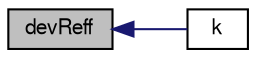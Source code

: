 digraph "devReff"
{
  bgcolor="transparent";
  edge [fontname="FreeSans",fontsize="10",labelfontname="FreeSans",labelfontsize="10"];
  node [fontname="FreeSans",fontsize="10",shape=record];
  rankdir="LR";
  Node2743 [label="devReff",height=0.2,width=0.4,color="black", fillcolor="grey75", style="filled", fontcolor="black"];
  Node2743 -> Node2744 [dir="back",color="midnightblue",fontsize="10",style="solid",fontname="FreeSans"];
  Node2744 [label="k",height=0.2,width=0.4,color="black",URL="$a31046.html#a2cc3daa68147a9052c2b37e9ac37eca4",tooltip="Return the turbulence kinetic energy. "];
}
